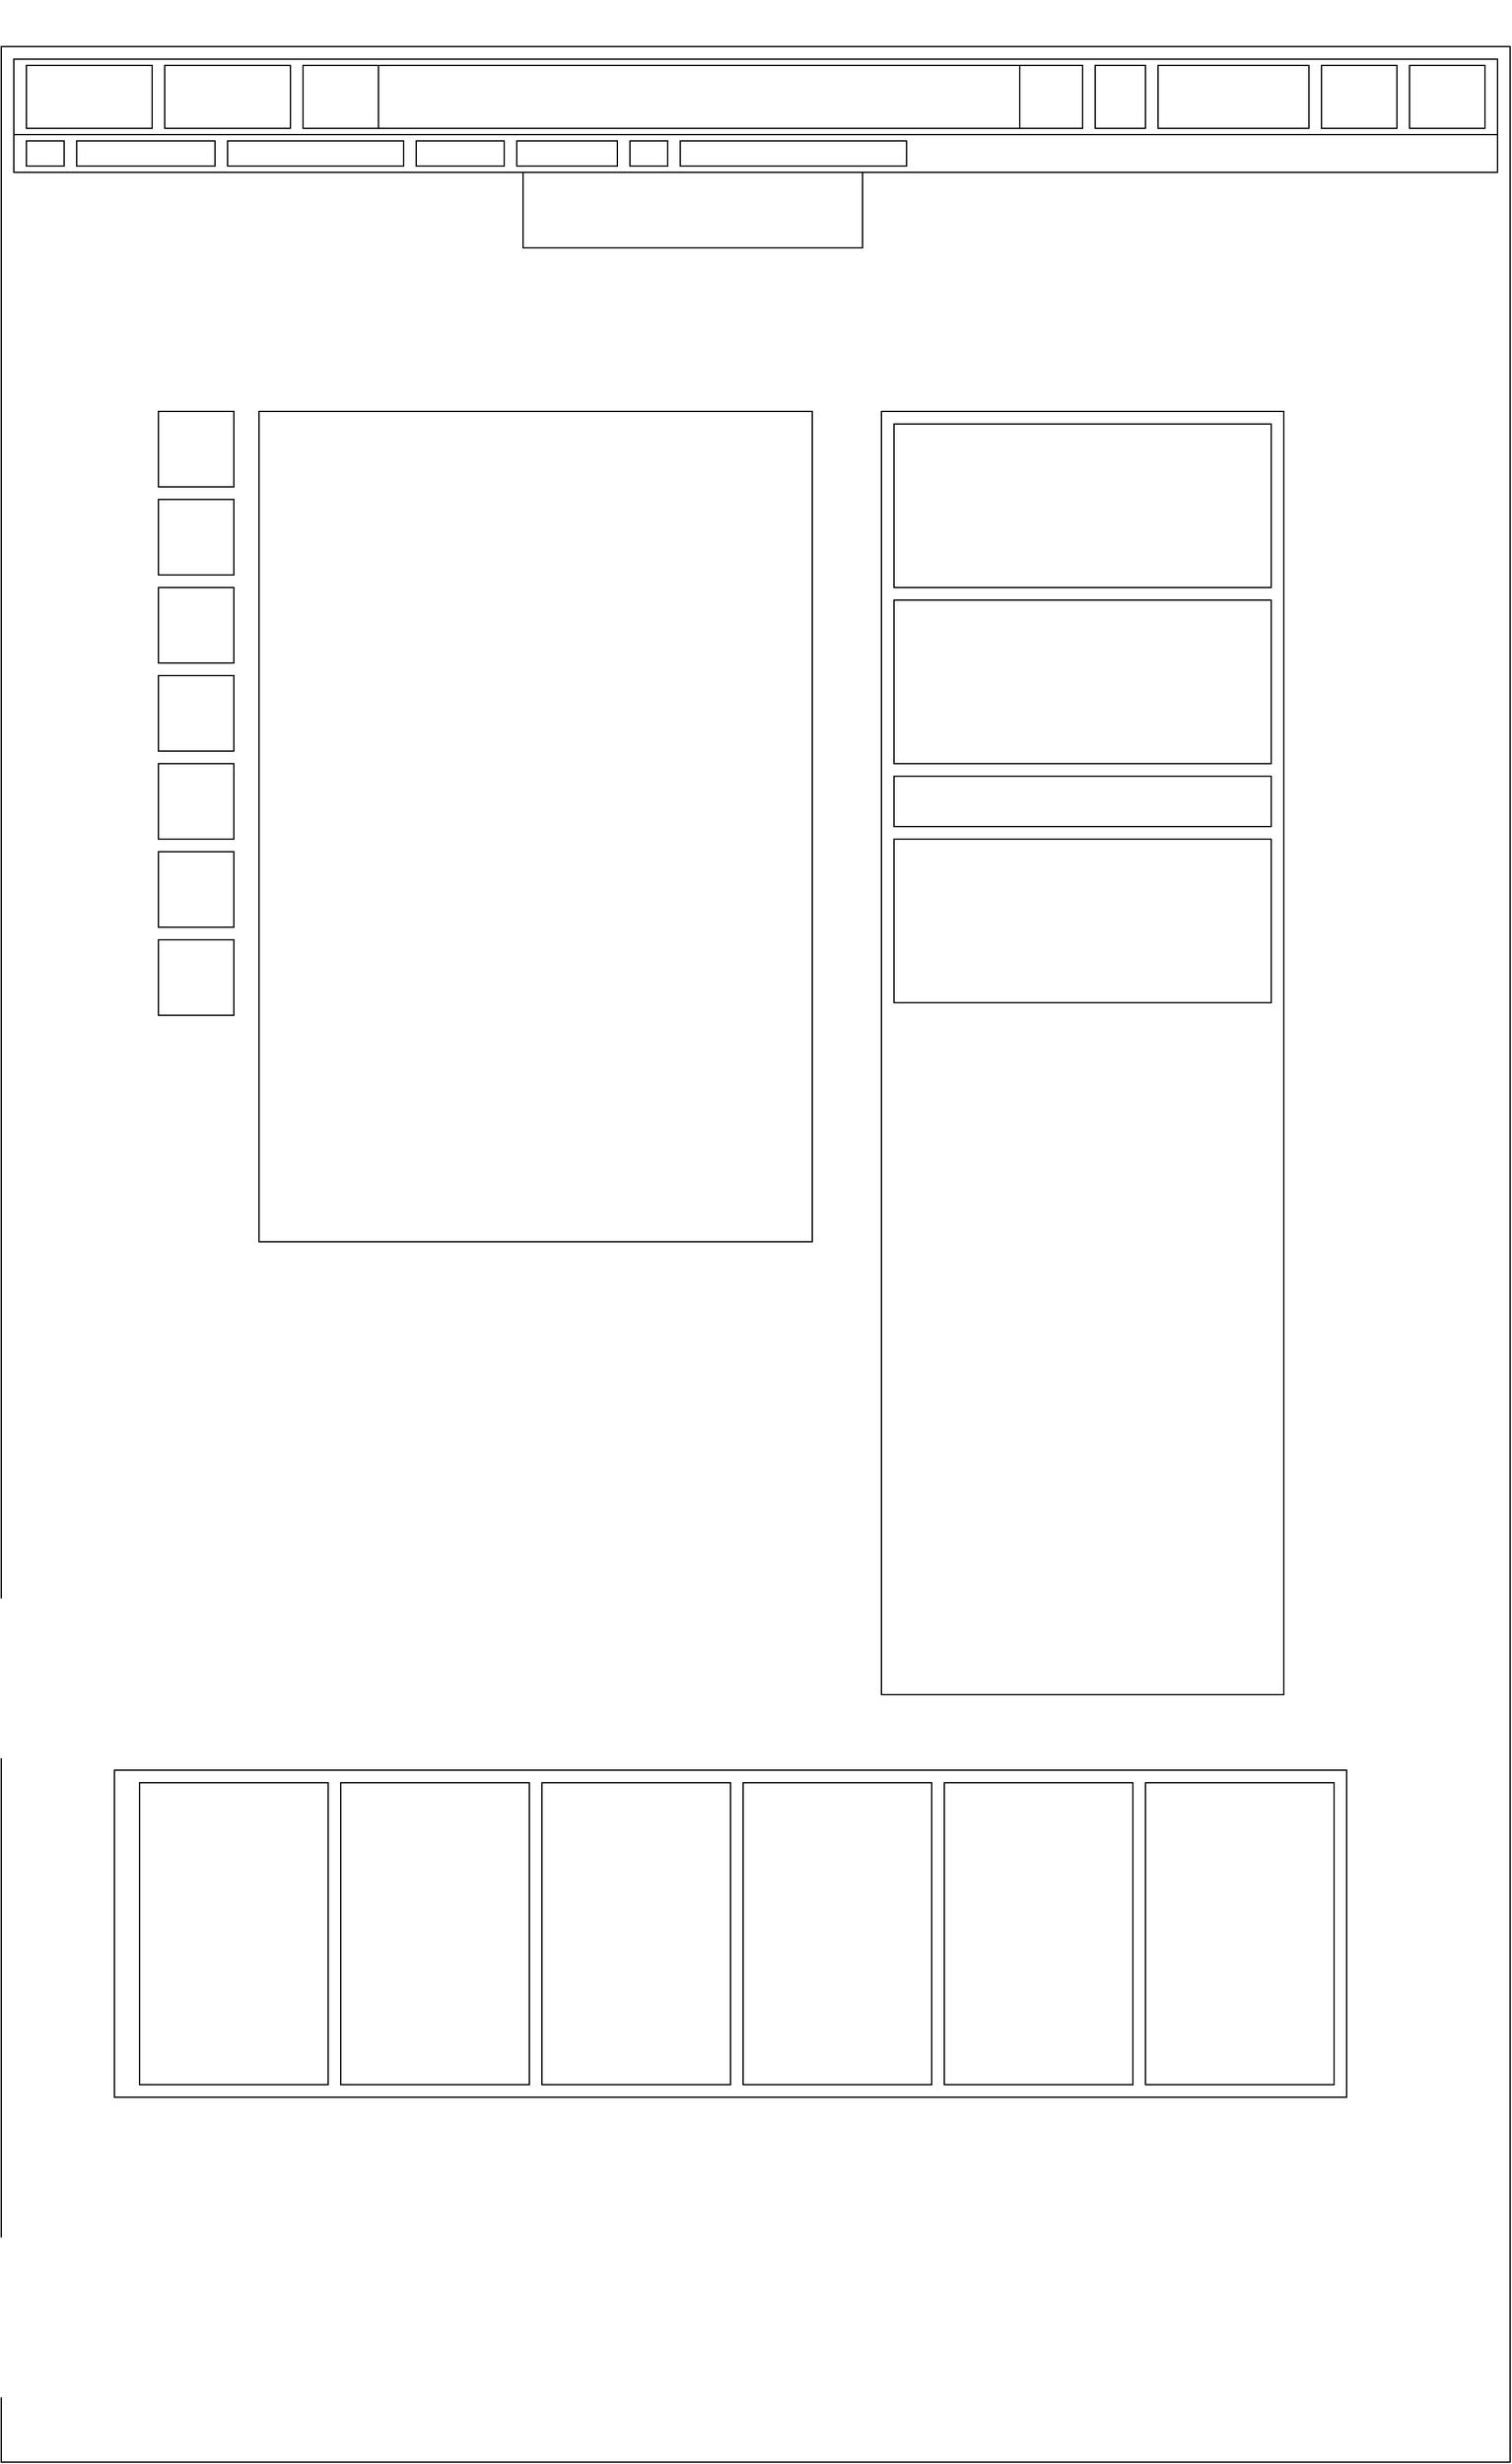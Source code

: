 <mxfile>
    <diagram id="25GN44gXnawcTBFhzzNe" name="Page-1">
        <mxGraphModel dx="690" dy="4457" grid="1" gridSize="10" guides="1" tooltips="1" connect="1" arrows="1" fold="1" page="1" pageScale="1" pageWidth="1200" pageHeight="1920" math="0" shadow="0">
            <root>
                <mxCell id="0"/>
                <mxCell id="1" parent="0"/>
                <mxCell id="5WIooERZoBzcB6byuIqn-1" value="" style="rounded=0;whiteSpace=wrap;html=1;labelBorderColor=none;labelBackgroundColor=none;fontColor=#FFFFFF;" parent="1" vertex="1">
                    <mxGeometry y="-3800" width="1200" height="1920" as="geometry"/>
                </mxCell>
                <mxCell id="5WIooERZoBzcB6byuIqn-4" value="" style="rounded=0;whiteSpace=wrap;html=1;gradientColor=none;labelBorderColor=none;labelBackgroundColor=none;fontColor=#FFFFFF;" parent="1" vertex="1">
                    <mxGeometry x="10" y="-3790" width="1180" height="60" as="geometry"/>
                </mxCell>
                <mxCell id="5WIooERZoBzcB6byuIqn-5" value="&lt;font style=&quot;font-size: 37px&quot;&gt;Logo&lt;/font&gt;" style="rounded=0;whiteSpace=wrap;html=1;fontFamily=Helvetica;fontSize=48;gradientColor=none;labelBorderColor=none;labelBackgroundColor=none;fontColor=#FFFFFF;" parent="1" vertex="1">
                    <mxGeometry x="20" y="-3785" width="100" height="50" as="geometry"/>
                </mxCell>
                <mxCell id="5WIooERZoBzcB6byuIqn-8" value="&lt;font style=&quot;font-size: 37px&quot;&gt;Geo&lt;/font&gt;" style="rounded=0;whiteSpace=wrap;html=1;fontFamily=Helvetica;fontSize=48;gradientColor=none;labelBorderColor=none;labelBackgroundColor=none;fontColor=#FFFFFF;" parent="1" vertex="1">
                    <mxGeometry x="130" y="-3785" width="100" height="50" as="geometry"/>
                </mxCell>
                <mxCell id="5WIooERZoBzcB6byuIqn-10" value="&lt;font style=&quot;font-size: 37px&quot;&gt;Search Bar&lt;/font&gt;" style="rounded=0;whiteSpace=wrap;html=1;fontFamily=Helvetica;fontSize=48;gradientColor=none;labelBorderColor=none;labelBackgroundColor=none;fontColor=#FFFFFF;" parent="1" vertex="1">
                    <mxGeometry x="240" y="-3785" width="620" height="50" as="geometry"/>
                </mxCell>
                <mxCell id="5WIooERZoBzcB6byuIqn-12" value="&lt;pre&gt;&lt;font face=&quot;Helvetica&quot; style=&quot;font-size: 36px&quot;&gt;Cat&lt;/font&gt;&lt;/pre&gt;" style="rounded=0;whiteSpace=wrap;html=1;fontFamily=Helvetica;fontSize=48;gradientColor=none;align=left;labelBorderColor=none;labelBackgroundColor=none;fontColor=#FFFFFF;" parent="1" vertex="1">
                    <mxGeometry x="240" y="-3785" width="60" height="50" as="geometry"/>
                </mxCell>
                <mxCell id="5WIooERZoBzcB6byuIqn-13" value="&lt;font style=&quot;font-size: 25px ; line-height: 3.1&quot;&gt;srch&lt;/font&gt;" style="rounded=0;whiteSpace=wrap;html=1;fontFamily=Helvetica;fontSize=48;gradientColor=none;align=left;labelBorderColor=none;labelBackgroundColor=none;fontColor=#FFFFFF;" parent="1" vertex="1">
                    <mxGeometry x="810" y="-3785" width="50" height="50" as="geometry"/>
                </mxCell>
                <mxCell id="5WIooERZoBzcB6byuIqn-14" value="&lt;font&gt;&lt;b&gt;EN&lt;/b&gt;&lt;/font&gt;" style="rounded=0;whiteSpace=wrap;html=1;fontFamily=Helvetica;fontSize=17;gradientColor=none;align=left;labelBorderColor=none;labelBackgroundColor=none;fontColor=#FFFFFF;" parent="1" vertex="1">
                    <mxGeometry x="870" y="-3785" width="40" height="50" as="geometry"/>
                </mxCell>
                <mxCell id="5WIooERZoBzcB6byuIqn-15" value="Login&lt;br&gt;" style="rounded=0;whiteSpace=wrap;html=1;fontFamily=Helvetica;fontSize=17;gradientColor=none;align=left;labelBorderColor=none;labelBackgroundColor=none;fontColor=#FFFFFF;" parent="1" vertex="1">
                    <mxGeometry x="920" y="-3785" width="120" height="50" as="geometry"/>
                </mxCell>
                <mxCell id="5WIooERZoBzcB6byuIqn-16" value="Order" style="rounded=0;whiteSpace=wrap;html=1;labelBackgroundColor=none;labelBorderColor=none;fontSize=17;align=left;fontColor=#FFFFFF;" parent="1" vertex="1">
                    <mxGeometry x="1050" y="-3785" width="60" height="50" as="geometry"/>
                </mxCell>
                <mxCell id="5WIooERZoBzcB6byuIqn-17" value="Cart" style="rounded=0;whiteSpace=wrap;html=1;labelBackgroundColor=none;labelBorderColor=none;fontSize=17;align=left;fontColor=#FFFFFF;" parent="1" vertex="1">
                    <mxGeometry x="1120" y="-3785" width="60" height="50" as="geometry"/>
                </mxCell>
                <mxCell id="5WIooERZoBzcB6byuIqn-19" value="" style="rounded=0;whiteSpace=wrap;html=1;labelBackgroundColor=none;labelBorderColor=none;fontSize=17;align=left;fontColor=#FFFFFF;" parent="1" vertex="1">
                    <mxGeometry x="10" y="-3730" width="1180" height="30" as="geometry"/>
                </mxCell>
                <mxCell id="5WIooERZoBzcB6byuIqn-20" value="All" style="rounded=0;whiteSpace=wrap;html=1;labelBackgroundColor=none;labelBorderColor=none;fontSize=17;align=left;fontColor=#FFFFFF;" parent="1" vertex="1">
                    <mxGeometry x="20" y="-3725" width="30" height="20" as="geometry"/>
                </mxCell>
                <mxCell id="5WIooERZoBzcB6byuIqn-22" value="Today's Deals" style="rounded=0;whiteSpace=wrap;html=1;labelBackgroundColor=none;labelBorderColor=none;fontSize=17;align=left;fontColor=#FFFFFF;" parent="1" vertex="1">
                    <mxGeometry x="60" y="-3725" width="110" height="20" as="geometry"/>
                </mxCell>
                <mxCell id="5WIooERZoBzcB6byuIqn-23" value="Customer Service" style="rounded=0;whiteSpace=wrap;html=1;labelBackgroundColor=none;labelBorderColor=none;fontSize=17;align=left;fontColor=#FFFFFF;" parent="1" vertex="1">
                    <mxGeometry x="180" y="-3725" width="140" height="20" as="geometry"/>
                </mxCell>
                <mxCell id="5WIooERZoBzcB6byuIqn-24" value="Registry" style="rounded=0;whiteSpace=wrap;html=1;labelBackgroundColor=none;labelBorderColor=none;fontSize=17;align=left;fontColor=#FFFFFF;" parent="1" vertex="1">
                    <mxGeometry x="330" y="-3725" width="70" height="20" as="geometry"/>
                </mxCell>
                <mxCell id="5WIooERZoBzcB6byuIqn-25" value="Gift Cards" style="rounded=0;whiteSpace=wrap;html=1;labelBackgroundColor=none;labelBorderColor=none;fontSize=17;align=left;fontColor=#FFFFFF;" parent="1" vertex="1">
                    <mxGeometry x="410" y="-3725" width="80" height="20" as="geometry"/>
                </mxCell>
                <mxCell id="5WIooERZoBzcB6byuIqn-26" value="Sell&lt;span style=&quot;font-family: monospace; font-size: 0px;&quot;&gt;%3CmxGraphModel%3E%3Croot%3E%3CmxCell%20id%3D%220%22%2F%3E%3CmxCell%20id%3D%221%22%20parent%3D%220%22%2F%3E%3CmxCell%20id%3D%222%22%20value%3D%22Gift%20Cards%22%20style%3D%22rounded%3D0%3BwhiteSpace%3Dwrap%3Bhtml%3D1%3BlabelBackgroundColor%3Dnone%3BlabelBorderColor%3Dnone%3BfontSize%3D17%3BfontColor%3D%23080808%3Balign%3Dleft%3B%22%20vertex%3D%221%22%20parent%3D%221%22%3E%3CmxGeometry%20x%3D%22430%22%20y%3D%22-3725%22%20width%3D%2280%22%20height%3D%2220%22%20as%3D%22geometry%22%2F%3E%3C%2FmxCell%3E%3C%2Froot%3E%3C%2FmxGraphModel%3E&lt;/span&gt;" style="rounded=0;whiteSpace=wrap;html=1;labelBackgroundColor=none;labelBorderColor=none;fontSize=17;align=left;fontColor=#FFFFFF;" parent="1" vertex="1">
                    <mxGeometry x="500" y="-3725" width="30" height="20" as="geometry"/>
                </mxCell>
                <mxCell id="5WIooERZoBzcB6byuIqn-27" value="Local Delivery in Israel" style="rounded=0;whiteSpace=wrap;html=1;labelBackgroundColor=none;labelBorderColor=none;fontSize=17;align=left;fontColor=#FFFFFF;" parent="1" vertex="1">
                    <mxGeometry x="540" y="-3725" width="180" height="20" as="geometry"/>
                </mxCell>
                <mxCell id="5WIooERZoBzcB6byuIqn-28" value="&lt;font style=&quot;font-size: 50px&quot;&gt;Sale&lt;/font&gt;" style="rounded=0;whiteSpace=wrap;html=1;fontSize=17;align=left;fontColor=#FFFFFF;" parent="1" vertex="1">
                    <mxGeometry x="415" y="-3700" width="270" height="60" as="geometry"/>
                </mxCell>
                <mxCell id="5WIooERZoBzcB6byuIqn-29" value="&lt;font style=&quot;font-size: 30px ; line-height: 2&quot;&gt;IMG&lt;/font&gt;" style="rounded=0;whiteSpace=wrap;html=1;fontSize=50;align=center;fontColor=#FFFFFF;" parent="1" vertex="1">
                    <mxGeometry x="125" y="-3510" width="60" height="60" as="geometry"/>
                </mxCell>
                <mxCell id="5WIooERZoBzcB6byuIqn-30" value="&lt;font style=&quot;font-size: 30px ; line-height: 2&quot;&gt;IMG&lt;/font&gt;" style="rounded=0;whiteSpace=wrap;html=1;fontSize=50;align=center;fontColor=#FFFFFF;" parent="1" vertex="1">
                    <mxGeometry x="125" y="-3440" width="60" height="60" as="geometry"/>
                </mxCell>
                <mxCell id="5WIooERZoBzcB6byuIqn-31" value="&lt;font style=&quot;font-size: 30px ; line-height: 2&quot;&gt;IMG&lt;/font&gt;" style="rounded=0;whiteSpace=wrap;html=1;fontSize=50;align=center;fontColor=#FFFFFF;" parent="1" vertex="1">
                    <mxGeometry x="125" y="-3370" width="60" height="60" as="geometry"/>
                </mxCell>
                <mxCell id="5WIooERZoBzcB6byuIqn-32" value="&lt;font style=&quot;font-size: 30px ; line-height: 2&quot;&gt;IMG&lt;/font&gt;" style="rounded=0;whiteSpace=wrap;html=1;fontSize=50;align=center;fontColor=#FFFFFF;" parent="1" vertex="1">
                    <mxGeometry x="125" y="-3300" width="60" height="60" as="geometry"/>
                </mxCell>
                <mxCell id="5WIooERZoBzcB6byuIqn-33" value="&lt;font style=&quot;font-size: 30px ; line-height: 2&quot;&gt;IMG&lt;/font&gt;" style="rounded=0;whiteSpace=wrap;html=1;fontSize=50;align=center;fontColor=#FFFFFF;" parent="1" vertex="1">
                    <mxGeometry x="125" y="-3230" width="60" height="60" as="geometry"/>
                </mxCell>
                <mxCell id="5WIooERZoBzcB6byuIqn-34" value="&lt;font style=&quot;font-size: 30px ; line-height: 2&quot;&gt;IMG&lt;/font&gt;" style="rounded=0;whiteSpace=wrap;html=1;fontSize=50;align=center;fontColor=#FFFFFF;" parent="1" vertex="1">
                    <mxGeometry x="125" y="-3160" width="60" height="60" as="geometry"/>
                </mxCell>
                <mxCell id="5WIooERZoBzcB6byuIqn-35" value="&lt;font style=&quot;font-size: 30px ; line-height: 2&quot;&gt;IMG&lt;/font&gt;" style="rounded=0;whiteSpace=wrap;html=1;fontSize=50;align=center;fontColor=#FFFFFF;" parent="1" vertex="1">
                    <mxGeometry x="125" y="-3090" width="60" height="60" as="geometry"/>
                </mxCell>
                <mxCell id="5WIooERZoBzcB6byuIqn-36" value="Preview" style="rounded=0;whiteSpace=wrap;html=1;fontSize=30;align=center;fontColor=#FFFFFF;" parent="1" vertex="1">
                    <mxGeometry x="205" y="-3510" width="440" height="660" as="geometry"/>
                </mxCell>
                <mxCell id="5WIooERZoBzcB6byuIqn-37" value="Text" style="rounded=0;whiteSpace=wrap;html=1;fontSize=30;align=center;fontColor=#FFFFFF;" parent="1" vertex="1">
                    <mxGeometry x="700" y="-3510" width="320" height="1020" as="geometry"/>
                </mxCell>
                <mxCell id="5WIooERZoBzcB6byuIqn-38" value="Section 1&lt;span style=&quot;font-family: monospace; font-size: 0px;&quot;&gt;%3CmxGraphModel%3E%3Croot%3E%3CmxCell%20id%3D%220%22%2F%3E%3CmxCell%20id%3D%221%22%20parent%3D%220%22%2F%3E%3CmxCell%20id%3D%222%22%20value%3D%22%26lt%3Bfont%20style%3D%26quot%3Bfont-size%3A%2030px%20%3B%20line-height%3A%202%26quot%3B%26gt%3BIMG%26lt%3B%2Ffont%26gt%3B%22%20style%3D%22rounded%3D0%3BwhiteSpace%3Dwrap%3Bhtml%3D1%3BfontSize%3D50%3BfontColor%3D%23080808%3Balign%3Dcenter%3B%22%20vertex%3D%221%22%20parent%3D%221%22%3E%3CmxGeometry%20x%3D%22200%22%20y%3D%22-3160%22%20width%3D%2260%22%20height%3D%2260%22%20as%3D%22geometry%22%2F%3E%3C%2FmxCell%3E%3C%2Froot%3E%3C%2FmxGraphModel%3E&lt;/span&gt;" style="rounded=0;whiteSpace=wrap;html=1;fontSize=30;align=center;fontColor=#FFFFFF;" parent="1" vertex="1">
                    <mxGeometry x="710" y="-3500" width="300" height="130" as="geometry"/>
                </mxCell>
                <mxCell id="5WIooERZoBzcB6byuIqn-40" value="Section 2&lt;span style=&quot;font-family: monospace; font-size: 0px;&quot;&gt;%3CmxGraphModel%3E%3Croot%3E%3CmxCell%20id%3D%220%22%2F%3E%3CmxCell%20id%3D%221%22%20parent%3D%220%22%2F%3E%3CmxCell%20id%3D%222%22%20value%3D%22%26lt%3Bfont%20style%3D%26quot%3Bfont-size%3A%2030px%20%3B%20line-height%3A%202%26quot%3B%26gt%3BIMG%26lt%3B%2Ffont%26gt%3B%22%20style%3D%22rounded%3D0%3BwhiteSpace%3Dwrap%3Bhtml%3D1%3BfontSize%3D50%3BfontColor%3D%23080808%3Balign%3Dcenter%3B%22%20vertex%3D%221%22%20parent%3D%221%22%3E%3CmxGeometry%20x%3D%22200%22%20y%3D%22-3160%22%20width%3D%2260%22%20height%3D%2260%22%20as%3D%22geometry%22%2F%3E%3C%2FmxCell%3E%3C%2Froot%3E%3C%2FmxGraphModel%3E&lt;/span&gt;" style="rounded=0;whiteSpace=wrap;html=1;fontSize=30;align=center;fontColor=#FFFFFF;" parent="1" vertex="1">
                    <mxGeometry x="710" y="-3360" width="300" height="130" as="geometry"/>
                </mxCell>
                <mxCell id="5WIooERZoBzcB6byuIqn-41" value="Section 3&lt;span style=&quot;font-family: monospace; font-size: 0px;&quot;&gt;%3CmxGraphModel%3E%3Croot%3E%3CmxCell%20id%3D%220%22%2F%3E%3CmxCell%20id%3D%221%22%20parent%3D%220%22%2F%3E%3CmxCell%20id%3D%222%22%20value%3D%22%26lt%3Bfont%20style%3D%26quot%3Bfont-size%3A%2030px%20%3B%20line-height%3A%202%26quot%3B%26gt%3BIMG%26lt%3B%2Ffont%26gt%3B%22%20style%3D%22rounded%3D0%3BwhiteSpace%3Dwrap%3Bhtml%3D1%3BfontSize%3D50%3BfontColor%3D%23080808%3Balign%3Dcenter%3B%22%20vertex%3D%221%22%20parent%3D%221%22%3E%3CmxGeometry%20x%3D%22200%22%20y%3D%22-3160%22%20width%3D%2260%22%20height%3D%2260%22%20as%3D%22geometry%22%2F%3E%3C%2FmxCell%3E%3C%2Froot%3E%3C%2FmxGraphModel%3&lt;/span&gt;" style="rounded=0;whiteSpace=wrap;html=1;fontSize=30;align=center;fontColor=#FFFFFF;" parent="1" vertex="1">
                    <mxGeometry x="710" y="-3220" width="300" height="40" as="geometry"/>
                </mxCell>
                <mxCell id="5WIooERZoBzcB6byuIqn-42" value="Section 4&lt;span style=&quot;font-family: monospace; font-size: 0px;&quot;&gt;%3CmxGraphModel%3E%3Croot%3E%3CmxCell%20id%3D%220%22%2F%3E%3CmxCell%20id%3D%221%22%20parent%3D%220%22%2F%3E%3CmxCell%20id%3D%222%22%20value%3D%22%26lt%3Bfont%20style%3D%26quot%3Bfont-size%3A%2030px%20%3B%20line-height%3A%202%26quot%3B%26gt%3BIMG%26lt%3B%2Ffont%26gt%3B%22%20style%3D%22rounded%3D0%3BwhiteSpace%3Dwrap%3Bhtml%3D1%3BfontSize%3D50%3BfontColor%3D%23080808%3Balign%3Dcenter%3B%22%20vertex%3D%221%22%20parent%3D%221%22%3E%3CmxGeometry%20x%3D%22200%22%20y%3D%22-3160%22%20width%3D%2260%22%20height%3D%2260%22%20as%3D%22geometry%22%2F%3E%3C%2FmxCell%3E%3C%2Froot%3E%3C%2FmxGraphModel%3E&lt;/span&gt;" style="rounded=0;whiteSpace=wrap;html=1;fontSize=30;align=center;fontColor=#FFFFFF;" parent="1" vertex="1">
                    <mxGeometry x="710" y="-3170" width="300" height="130" as="geometry"/>
                </mxCell>
                <mxCell id="5WIooERZoBzcB6byuIqn-43" value="Carousel" style="rounded=0;whiteSpace=wrap;html=1;fontSize=30;align=center;fontColor=#FFFFFF;" parent="1" vertex="1">
                    <mxGeometry x="90" y="-2430" width="980" height="260" as="geometry"/>
                </mxCell>
                <mxCell id="5WIooERZoBzcB6byuIqn-44" value="Card" style="rounded=0;whiteSpace=wrap;html=1;fontSize=30;align=center;fontColor=#FFFFFF;" parent="1" vertex="1">
                    <mxGeometry x="110" y="-2420" width="150" height="240" as="geometry"/>
                </mxCell>
                <mxCell id="5WIooERZoBzcB6byuIqn-45" value="Card" style="rounded=0;whiteSpace=wrap;html=1;fontSize=30;align=center;fontColor=#FFFFFF;" parent="1" vertex="1">
                    <mxGeometry x="270" y="-2420" width="150" height="240" as="geometry"/>
                </mxCell>
                <mxCell id="5WIooERZoBzcB6byuIqn-46" value="Card" style="rounded=0;whiteSpace=wrap;html=1;fontSize=30;align=center;fontColor=#FFFFFF;" parent="1" vertex="1">
                    <mxGeometry x="430" y="-2420" width="150" height="240" as="geometry"/>
                </mxCell>
                <mxCell id="5WIooERZoBzcB6byuIqn-48" value="Card" style="rounded=0;whiteSpace=wrap;html=1;fontSize=30;align=center;fontColor=#FFFFFF;" parent="1" vertex="1">
                    <mxGeometry x="590" y="-2420" width="150" height="240" as="geometry"/>
                </mxCell>
                <mxCell id="5WIooERZoBzcB6byuIqn-49" value="Card" style="rounded=0;whiteSpace=wrap;html=1;fontSize=30;align=center;fontColor=#FFFFFF;" parent="1" vertex="1">
                    <mxGeometry x="750" y="-2420" width="150" height="240" as="geometry"/>
                </mxCell>
                <mxCell id="5WIooERZoBzcB6byuIqn-50" value="Card" style="rounded=0;whiteSpace=wrap;html=1;fontSize=30;align=center;fontColor=#FFFFFF;" parent="1" vertex="1">
                    <mxGeometry x="910" y="-2420" width="150" height="240" as="geometry"/>
                </mxCell>
            </root>
        </mxGraphModel>
    </diagram>
</mxfile>